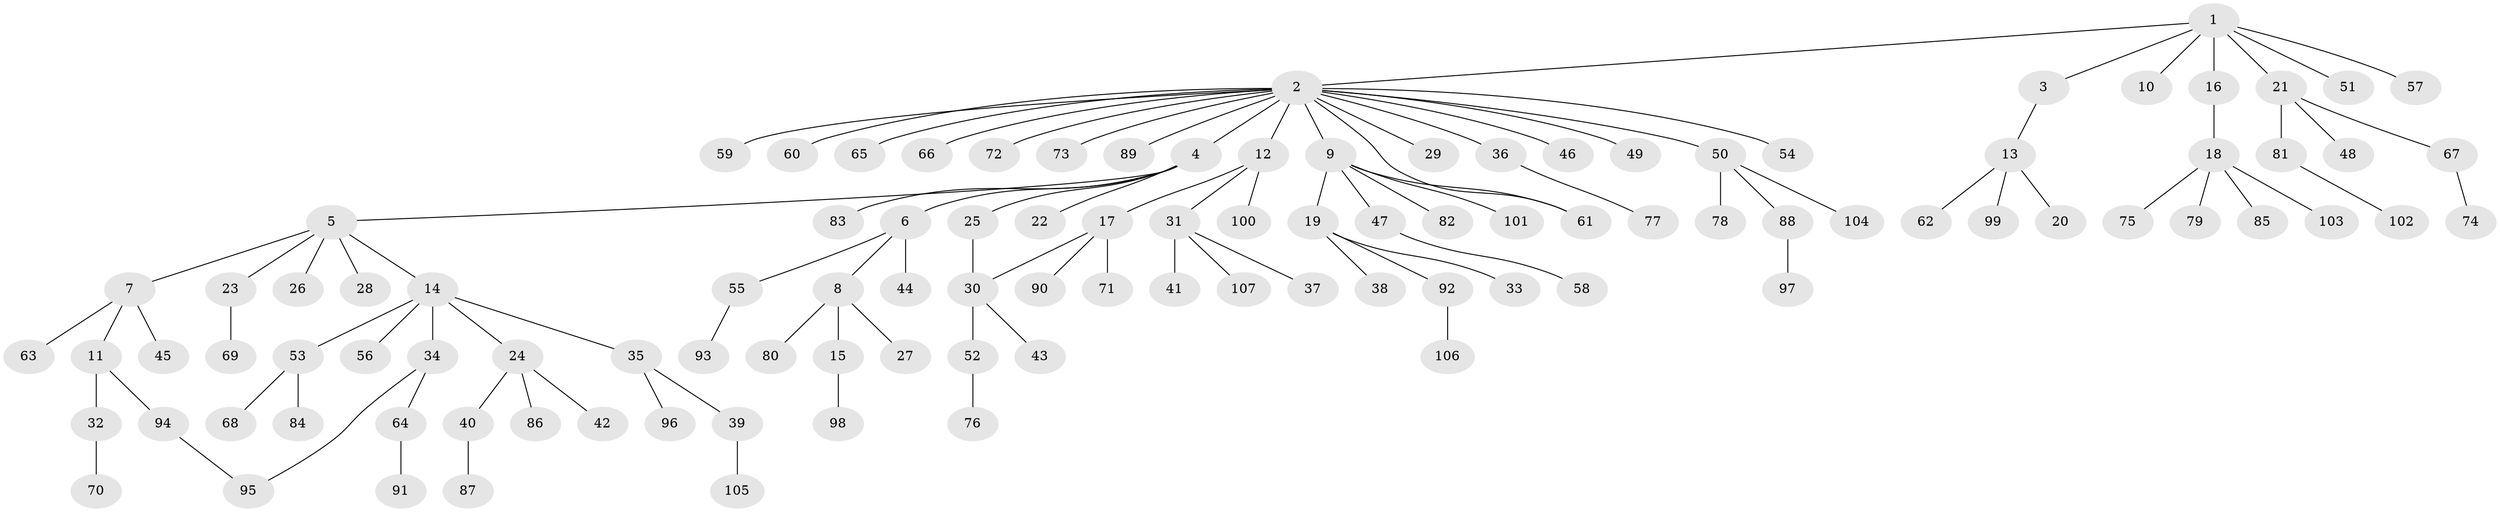 // Generated by graph-tools (version 1.1) at 2025/11/02/27/25 16:11:14]
// undirected, 107 vertices, 109 edges
graph export_dot {
graph [start="1"]
  node [color=gray90,style=filled];
  1;
  2;
  3;
  4;
  5;
  6;
  7;
  8;
  9;
  10;
  11;
  12;
  13;
  14;
  15;
  16;
  17;
  18;
  19;
  20;
  21;
  22;
  23;
  24;
  25;
  26;
  27;
  28;
  29;
  30;
  31;
  32;
  33;
  34;
  35;
  36;
  37;
  38;
  39;
  40;
  41;
  42;
  43;
  44;
  45;
  46;
  47;
  48;
  49;
  50;
  51;
  52;
  53;
  54;
  55;
  56;
  57;
  58;
  59;
  60;
  61;
  62;
  63;
  64;
  65;
  66;
  67;
  68;
  69;
  70;
  71;
  72;
  73;
  74;
  75;
  76;
  77;
  78;
  79;
  80;
  81;
  82;
  83;
  84;
  85;
  86;
  87;
  88;
  89;
  90;
  91;
  92;
  93;
  94;
  95;
  96;
  97;
  98;
  99;
  100;
  101;
  102;
  103;
  104;
  105;
  106;
  107;
  1 -- 2;
  1 -- 3;
  1 -- 10;
  1 -- 16;
  1 -- 21;
  1 -- 51;
  1 -- 57;
  2 -- 4;
  2 -- 9;
  2 -- 12;
  2 -- 29;
  2 -- 36;
  2 -- 46;
  2 -- 49;
  2 -- 50;
  2 -- 54;
  2 -- 59;
  2 -- 60;
  2 -- 61;
  2 -- 65;
  2 -- 66;
  2 -- 72;
  2 -- 73;
  2 -- 89;
  3 -- 13;
  4 -- 5;
  4 -- 6;
  4 -- 22;
  4 -- 25;
  4 -- 83;
  5 -- 7;
  5 -- 14;
  5 -- 23;
  5 -- 26;
  5 -- 28;
  6 -- 8;
  6 -- 44;
  6 -- 55;
  7 -- 11;
  7 -- 45;
  7 -- 63;
  8 -- 15;
  8 -- 27;
  8 -- 80;
  9 -- 19;
  9 -- 47;
  9 -- 61;
  9 -- 82;
  9 -- 101;
  11 -- 32;
  11 -- 94;
  12 -- 17;
  12 -- 31;
  12 -- 100;
  13 -- 20;
  13 -- 62;
  13 -- 99;
  14 -- 24;
  14 -- 34;
  14 -- 35;
  14 -- 53;
  14 -- 56;
  15 -- 98;
  16 -- 18;
  17 -- 30;
  17 -- 71;
  17 -- 90;
  18 -- 75;
  18 -- 79;
  18 -- 85;
  18 -- 103;
  19 -- 33;
  19 -- 38;
  19 -- 92;
  21 -- 48;
  21 -- 67;
  21 -- 81;
  23 -- 69;
  24 -- 40;
  24 -- 42;
  24 -- 86;
  25 -- 30;
  30 -- 43;
  30 -- 52;
  31 -- 37;
  31 -- 41;
  31 -- 107;
  32 -- 70;
  34 -- 64;
  34 -- 95;
  35 -- 39;
  35 -- 96;
  36 -- 77;
  39 -- 105;
  40 -- 87;
  47 -- 58;
  50 -- 78;
  50 -- 88;
  50 -- 104;
  52 -- 76;
  53 -- 68;
  53 -- 84;
  55 -- 93;
  64 -- 91;
  67 -- 74;
  81 -- 102;
  88 -- 97;
  92 -- 106;
  94 -- 95;
}
